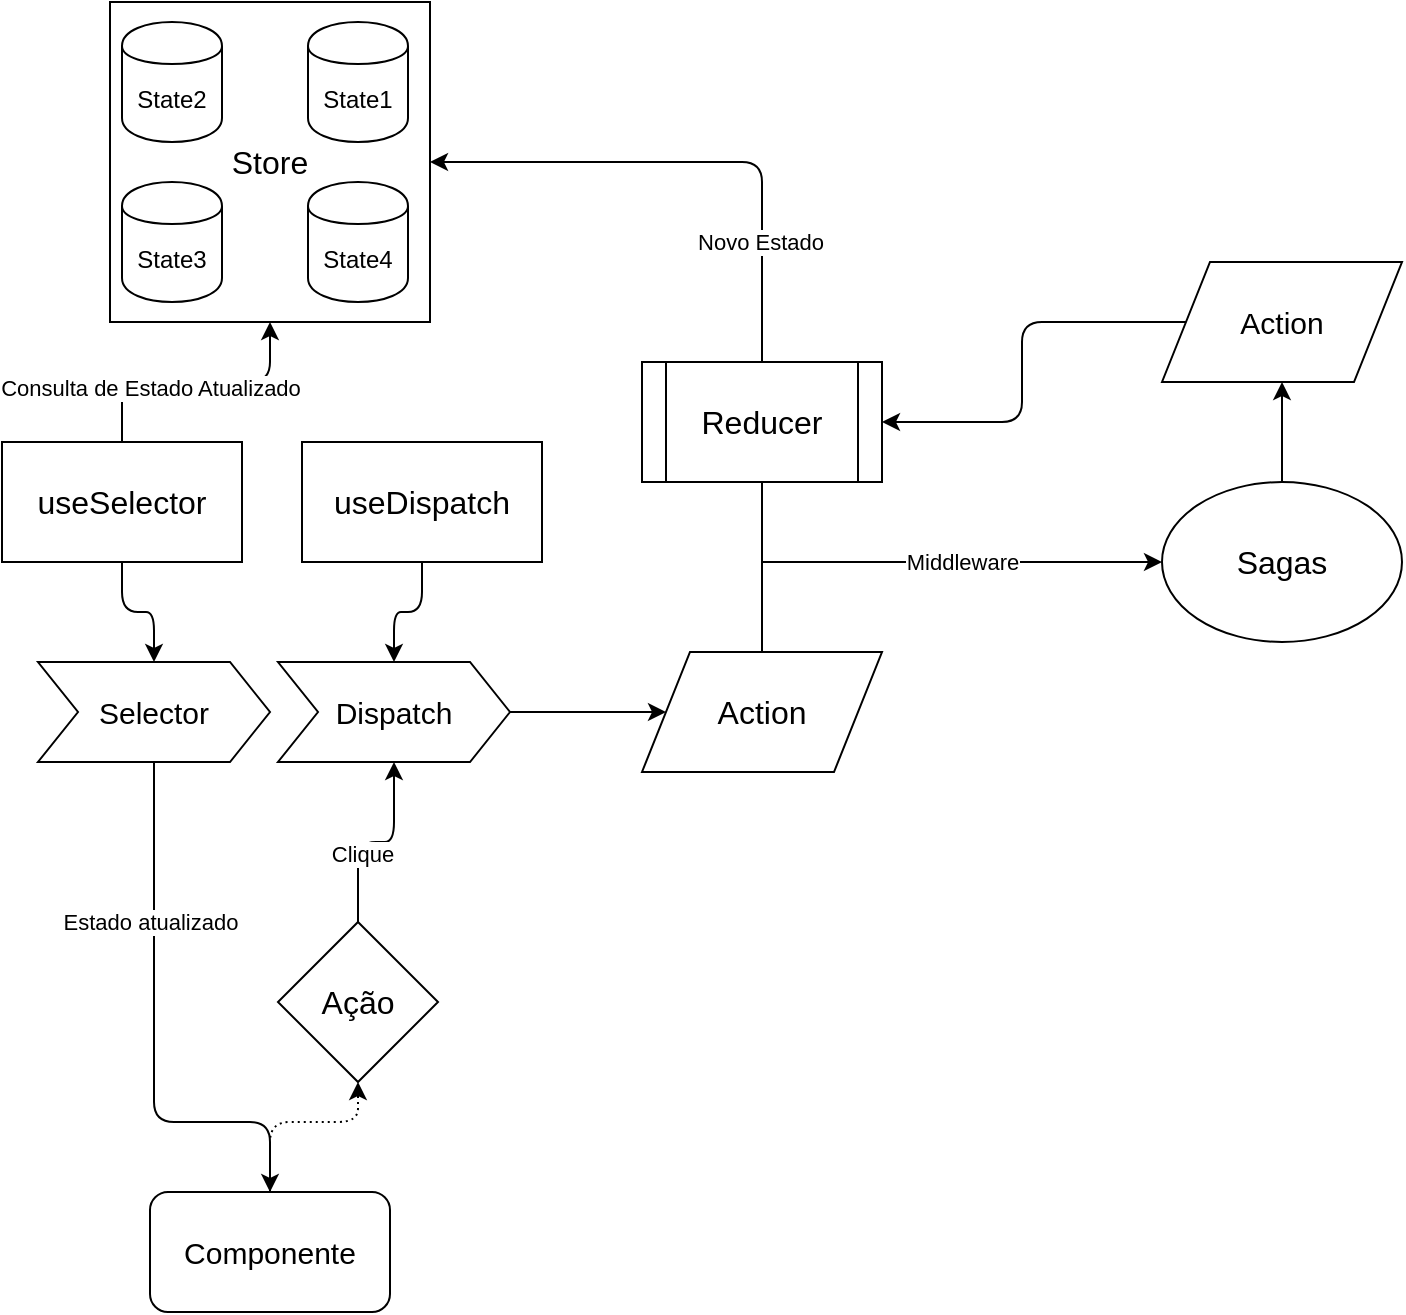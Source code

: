 <mxfile version="13.3.4" type="device"><diagram id="Z_LC0IYtApZd8iEv5nOR" name="Page-1"><mxGraphModel dx="1346" dy="1975" grid="1" gridSize="10" guides="1" tooltips="1" connect="1" arrows="1" fold="1" page="1" pageScale="1" pageWidth="827" pageHeight="1169" math="0" shadow="0"><root><mxCell id="0"/><mxCell id="1" parent="0"/><mxCell id="5XKeVoZggJiMpQv6K6xN-1" value="&lt;font style=&quot;font-size: 15px&quot;&gt;Componente&lt;/font&gt;" style="rounded=1;whiteSpace=wrap;html=1;" parent="1" vertex="1"><mxGeometry x="354" y="555" width="120" height="60" as="geometry"/></mxCell><mxCell id="5XKeVoZggJiMpQv6K6xN-2" value="&lt;font style=&quot;font-size: 16px&quot;&gt;Store&lt;/font&gt;" style="whiteSpace=wrap;html=1;aspect=fixed;" parent="1" vertex="1"><mxGeometry x="334" y="-40" width="160" height="160" as="geometry"/></mxCell><mxCell id="5XKeVoZggJiMpQv6K6xN-3" value="" style="endArrow=classic;html=1;exitX=0.5;exitY=0;exitDx=0;exitDy=0;entryX=0.5;entryY=1;entryDx=0;entryDy=0;edgeStyle=orthogonalEdgeStyle;dashed=1;dashPattern=1 2;" parent="1" source="5XKeVoZggJiMpQv6K6xN-1" target="5XKeVoZggJiMpQv6K6xN-4" edge="1"><mxGeometry width="50" height="50" relative="1" as="geometry"><mxPoint x="390" y="410" as="sourcePoint"/><mxPoint x="454" y="413" as="targetPoint"/><Array as="points"><mxPoint x="414" y="520"/><mxPoint x="458" y="520"/></Array></mxGeometry></mxCell><mxCell id="5XKeVoZggJiMpQv6K6xN-4" value="&lt;font style=&quot;font-size: 16px&quot;&gt;Ação&lt;/font&gt;" style="rhombus;whiteSpace=wrap;html=1;" parent="1" vertex="1"><mxGeometry x="418" y="420" width="80" height="80" as="geometry"/></mxCell><mxCell id="5XKeVoZggJiMpQv6K6xN-5" value="&lt;font style=&quot;font-size: 15px&quot;&gt;Dispatch&lt;/font&gt;" style="shape=step;perimeter=stepPerimeter;whiteSpace=wrap;html=1;fixedSize=1;" parent="1" vertex="1"><mxGeometry x="418" y="290" width="116" height="50" as="geometry"/></mxCell><mxCell id="5XKeVoZggJiMpQv6K6xN-6" value="&lt;font style=&quot;font-size: 15px&quot;&gt;Selector&lt;/font&gt;" style="shape=step;perimeter=stepPerimeter;whiteSpace=wrap;html=1;fixedSize=1;" parent="1" vertex="1"><mxGeometry x="298" y="290" width="116" height="50" as="geometry"/></mxCell><mxCell id="5XKeVoZggJiMpQv6K6xN-7" value="" style="endArrow=classic;html=1;exitX=0.5;exitY=0;exitDx=0;exitDy=0;entryX=0.5;entryY=1;entryDx=0;entryDy=0;edgeStyle=orthogonalEdgeStyle;" parent="1" source="5XKeVoZggJiMpQv6K6xN-4" target="5XKeVoZggJiMpQv6K6xN-5" edge="1"><mxGeometry width="50" height="50" relative="1" as="geometry"><mxPoint x="390" y="360" as="sourcePoint"/><mxPoint x="440" y="310" as="targetPoint"/></mxGeometry></mxCell><mxCell id="5XKeVoZggJiMpQv6K6xN-26" value="Clique" style="edgeLabel;html=1;align=center;verticalAlign=middle;resizable=0;points=[];" parent="5XKeVoZggJiMpQv6K6xN-7" vertex="1" connectable="0"><mxGeometry x="-0.292" y="-2" relative="1" as="geometry"><mxPoint as="offset"/></mxGeometry></mxCell><mxCell id="5XKeVoZggJiMpQv6K6xN-8" value="&lt;font style=&quot;font-size: 16px&quot;&gt;useDispatch&lt;/font&gt;" style="rounded=0;whiteSpace=wrap;html=1;" parent="1" vertex="1"><mxGeometry x="430" y="180" width="120" height="60" as="geometry"/></mxCell><mxCell id="5XKeVoZggJiMpQv6K6xN-9" value="&lt;font style=&quot;font-size: 16px&quot;&gt;useSelector&lt;/font&gt;" style="rounded=0;whiteSpace=wrap;html=1;" parent="1" vertex="1"><mxGeometry x="280" y="180" width="120" height="60" as="geometry"/></mxCell><mxCell id="5XKeVoZggJiMpQv6K6xN-12" value="" style="endArrow=classic;html=1;exitX=0.5;exitY=1;exitDx=0;exitDy=0;entryX=0.5;entryY=0;entryDx=0;entryDy=0;edgeStyle=orthogonalEdgeStyle;" parent="1" source="5XKeVoZggJiMpQv6K6xN-8" target="5XKeVoZggJiMpQv6K6xN-5" edge="1"><mxGeometry width="50" height="50" relative="1" as="geometry"><mxPoint x="390" y="200" as="sourcePoint"/><mxPoint x="440" y="150" as="targetPoint"/></mxGeometry></mxCell><mxCell id="5XKeVoZggJiMpQv6K6xN-13" value="" style="endArrow=classic;html=1;exitX=0.5;exitY=0;exitDx=0;exitDy=0;entryX=0.5;entryY=1;entryDx=0;entryDy=0;edgeStyle=orthogonalEdgeStyle;" parent="1" source="5XKeVoZggJiMpQv6K6xN-9" target="5XKeVoZggJiMpQv6K6xN-2" edge="1"><mxGeometry width="50" height="50" relative="1" as="geometry"><mxPoint x="390" y="200" as="sourcePoint"/><mxPoint x="440" y="150" as="targetPoint"/></mxGeometry></mxCell><mxCell id="5XKeVoZggJiMpQv6K6xN-29" value="Consulta de Estado Atualizado" style="edgeLabel;html=1;align=center;verticalAlign=middle;resizable=0;points=[];" parent="5XKeVoZggJiMpQv6K6xN-13" vertex="1" connectable="0"><mxGeometry x="-0.597" y="-14" relative="1" as="geometry"><mxPoint as="offset"/></mxGeometry></mxCell><mxCell id="5XKeVoZggJiMpQv6K6xN-14" value="" style="endArrow=classic;html=1;exitX=0.5;exitY=1;exitDx=0;exitDy=0;entryX=0.5;entryY=0;entryDx=0;entryDy=0;edgeStyle=orthogonalEdgeStyle;" parent="1" source="5XKeVoZggJiMpQv6K6xN-9" target="5XKeVoZggJiMpQv6K6xN-6" edge="1"><mxGeometry width="50" height="50" relative="1" as="geometry"><mxPoint x="390" y="200" as="sourcePoint"/><mxPoint x="440" y="150" as="targetPoint"/></mxGeometry></mxCell><mxCell id="5XKeVoZggJiMpQv6K6xN-15" value="" style="endArrow=classic;html=1;exitX=0.5;exitY=1;exitDx=0;exitDy=0;edgeStyle=orthogonalEdgeStyle;entryX=0.5;entryY=0;entryDx=0;entryDy=0;" parent="1" source="5XKeVoZggJiMpQv6K6xN-6" target="5XKeVoZggJiMpQv6K6xN-1" edge="1"><mxGeometry width="50" height="50" relative="1" as="geometry"><mxPoint x="390" y="200" as="sourcePoint"/><mxPoint x="356" y="470" as="targetPoint"/><Array as="points"><mxPoint x="356" y="520"/><mxPoint x="414" y="520"/></Array></mxGeometry></mxCell><mxCell id="5XKeVoZggJiMpQv6K6xN-25" value="Estado atualizado" style="edgeLabel;html=1;align=center;verticalAlign=middle;resizable=0;points=[];" parent="5XKeVoZggJiMpQv6K6xN-15" vertex="1" connectable="0"><mxGeometry x="-0.494" y="-2" relative="1" as="geometry"><mxPoint y="11" as="offset"/></mxGeometry></mxCell><mxCell id="5XKeVoZggJiMpQv6K6xN-17" value="&lt;font style=&quot;font-size: 16px&quot;&gt;Action&lt;/font&gt;" style="shape=parallelogram;perimeter=parallelogramPerimeter;whiteSpace=wrap;html=1;" parent="1" vertex="1"><mxGeometry x="600" y="285" width="120" height="60" as="geometry"/></mxCell><mxCell id="5XKeVoZggJiMpQv6K6xN-18" value="" style="endArrow=classic;html=1;exitX=1;exitY=0.5;exitDx=0;exitDy=0;entryX=0;entryY=0.5;entryDx=0;entryDy=0;" parent="1" source="5XKeVoZggJiMpQv6K6xN-5" target="5XKeVoZggJiMpQv6K6xN-17" edge="1"><mxGeometry width="50" height="50" relative="1" as="geometry"><mxPoint x="390" y="310" as="sourcePoint"/><mxPoint x="440" y="260" as="targetPoint"/></mxGeometry></mxCell><mxCell id="5XKeVoZggJiMpQv6K6xN-19" value="" style="endArrow=classic;html=1;exitX=0.5;exitY=0;exitDx=0;exitDy=0;entryX=1;entryY=0.5;entryDx=0;entryDy=0;edgeStyle=orthogonalEdgeStyle;" parent="1" source="5XKeVoZggJiMpQv6K6xN-17" target="5XKeVoZggJiMpQv6K6xN-2" edge="1"><mxGeometry width="50" height="50" relative="1" as="geometry"><mxPoint x="660" y="240" as="sourcePoint"/><mxPoint x="710" y="190" as="targetPoint"/></mxGeometry></mxCell><mxCell id="5XKeVoZggJiMpQv6K6xN-28" value="Novo Estado" style="edgeLabel;html=1;align=center;verticalAlign=middle;resizable=0;points=[];" parent="5XKeVoZggJiMpQv6K6xN-19" vertex="1" connectable="0"><mxGeometry x="-0.002" y="1" relative="1" as="geometry"><mxPoint as="offset"/></mxGeometry></mxCell><mxCell id="5XKeVoZggJiMpQv6K6xN-20" value="State1" style="shape=cylinder;whiteSpace=wrap;html=1;boundedLbl=1;backgroundOutline=1;" parent="1" vertex="1"><mxGeometry x="433" y="-30" width="50" height="60" as="geometry"/></mxCell><mxCell id="5XKeVoZggJiMpQv6K6xN-21" value="State2" style="shape=cylinder;whiteSpace=wrap;html=1;boundedLbl=1;backgroundOutline=1;" parent="1" vertex="1"><mxGeometry x="340" y="-30" width="50" height="60" as="geometry"/></mxCell><mxCell id="5XKeVoZggJiMpQv6K6xN-22" value="State3&lt;br&gt;" style="shape=cylinder;whiteSpace=wrap;html=1;boundedLbl=1;backgroundOutline=1;" parent="1" vertex="1"><mxGeometry x="340" y="50" width="50" height="60" as="geometry"/></mxCell><mxCell id="5XKeVoZggJiMpQv6K6xN-23" value="State4" style="shape=cylinder;whiteSpace=wrap;html=1;boundedLbl=1;backgroundOutline=1;" parent="1" vertex="1"><mxGeometry x="433" y="50" width="50" height="60" as="geometry"/></mxCell><mxCell id="5XKeVoZggJiMpQv6K6xN-24" value="&lt;font style=&quot;font-size: 16px&quot;&gt;Reducer&lt;/font&gt;" style="shape=process;whiteSpace=wrap;html=1;backgroundOutline=1;" parent="1" vertex="1"><mxGeometry x="600" y="140" width="120" height="60" as="geometry"/></mxCell><mxCell id="jsxZLAsxSFIGY8UY9vgP-1" value="" style="endArrow=classic;html=1;" edge="1" parent="1"><mxGeometry width="50" height="50" relative="1" as="geometry"><mxPoint x="660" y="240" as="sourcePoint"/><mxPoint x="860" y="240" as="targetPoint"/></mxGeometry></mxCell><mxCell id="jsxZLAsxSFIGY8UY9vgP-2" value="Middleware" style="edgeLabel;html=1;align=center;verticalAlign=middle;resizable=0;points=[];" vertex="1" connectable="0" parent="jsxZLAsxSFIGY8UY9vgP-1"><mxGeometry x="-0.28" relative="1" as="geometry"><mxPoint x="28" as="offset"/></mxGeometry></mxCell><mxCell id="jsxZLAsxSFIGY8UY9vgP-3" value="&lt;font style=&quot;font-size: 16px&quot;&gt;Sagas&lt;/font&gt;" style="ellipse;whiteSpace=wrap;html=1;" vertex="1" parent="1"><mxGeometry x="860" y="200" width="120" height="80" as="geometry"/></mxCell><mxCell id="jsxZLAsxSFIGY8UY9vgP-6" value="" style="endArrow=classic;html=1;exitX=0.5;exitY=0;exitDx=0;exitDy=0;" edge="1" parent="1" source="jsxZLAsxSFIGY8UY9vgP-3"><mxGeometry width="50" height="50" relative="1" as="geometry"><mxPoint x="390" y="380" as="sourcePoint"/><mxPoint x="920" y="150" as="targetPoint"/></mxGeometry></mxCell><mxCell id="jsxZLAsxSFIGY8UY9vgP-7" value="&lt;font style=&quot;font-size: 15px&quot;&gt;Action&lt;/font&gt;" style="shape=parallelogram;perimeter=parallelogramPerimeter;whiteSpace=wrap;html=1;" vertex="1" parent="1"><mxGeometry x="860" y="90" width="120" height="60" as="geometry"/></mxCell><mxCell id="jsxZLAsxSFIGY8UY9vgP-10" value="" style="endArrow=classic;html=1;exitX=0;exitY=0.5;exitDx=0;exitDy=0;entryX=1;entryY=0.5;entryDx=0;entryDy=0;edgeStyle=orthogonalEdgeStyle;" edge="1" parent="1" source="jsxZLAsxSFIGY8UY9vgP-7" target="5XKeVoZggJiMpQv6K6xN-24"><mxGeometry width="50" height="50" relative="1" as="geometry"><mxPoint x="770" y="160" as="sourcePoint"/><mxPoint x="820" y="110" as="targetPoint"/></mxGeometry></mxCell></root></mxGraphModel></diagram></mxfile>
